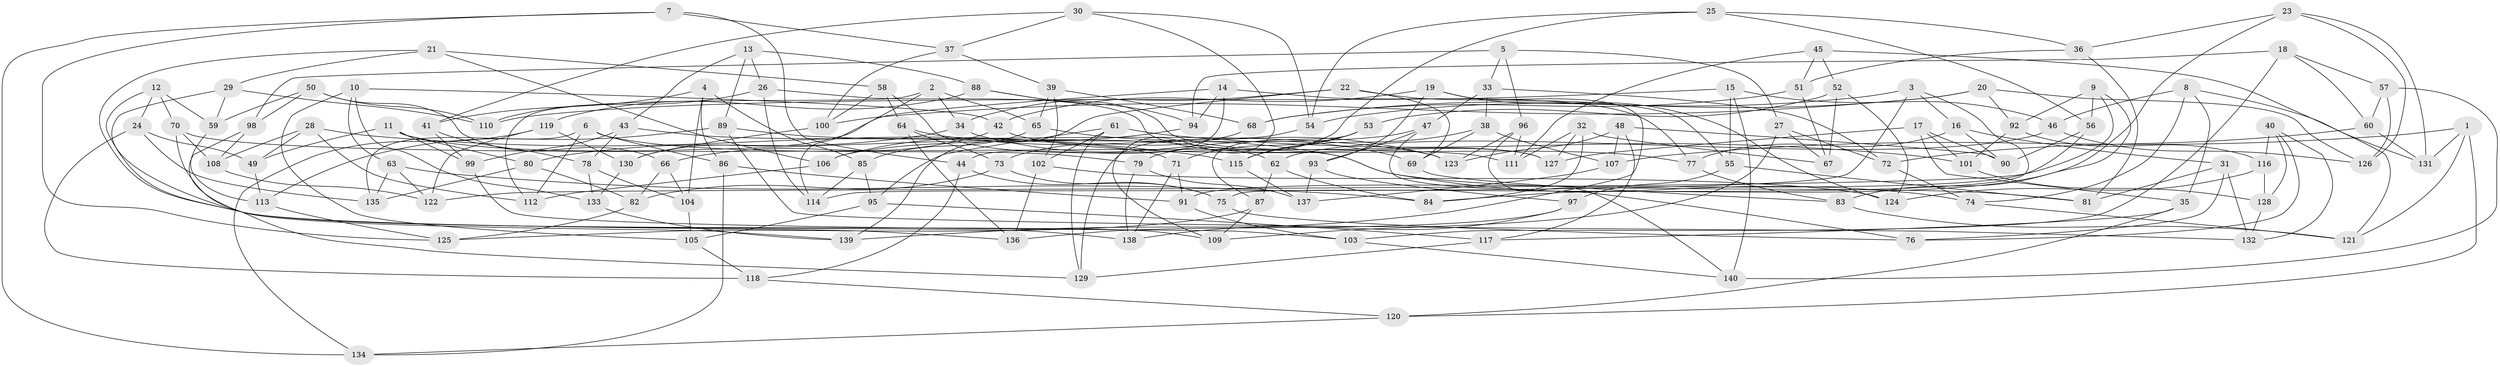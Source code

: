 // coarse degree distribution, {4: 0.4107142857142857, 3: 0.14285714285714285, 5: 0.14285714285714285, 8: 0.08928571428571429, 10: 0.08928571428571429, 13: 0.03571428571428571, 6: 0.017857142857142856, 9: 0.017857142857142856, 7: 0.05357142857142857}
// Generated by graph-tools (version 1.1) at 2025/04/03/04/25 22:04:17]
// undirected, 140 vertices, 280 edges
graph export_dot {
graph [start="1"]
  node [color=gray90,style=filled];
  1;
  2;
  3;
  4;
  5;
  6;
  7;
  8;
  9;
  10;
  11;
  12;
  13;
  14;
  15;
  16;
  17;
  18;
  19;
  20;
  21;
  22;
  23;
  24;
  25;
  26;
  27;
  28;
  29;
  30;
  31;
  32;
  33;
  34;
  35;
  36;
  37;
  38;
  39;
  40;
  41;
  42;
  43;
  44;
  45;
  46;
  47;
  48;
  49;
  50;
  51;
  52;
  53;
  54;
  55;
  56;
  57;
  58;
  59;
  60;
  61;
  62;
  63;
  64;
  65;
  66;
  67;
  68;
  69;
  70;
  71;
  72;
  73;
  74;
  75;
  76;
  77;
  78;
  79;
  80;
  81;
  82;
  83;
  84;
  85;
  86;
  87;
  88;
  89;
  90;
  91;
  92;
  93;
  94;
  95;
  96;
  97;
  98;
  99;
  100;
  101;
  102;
  103;
  104;
  105;
  106;
  107;
  108;
  109;
  110;
  111;
  112;
  113;
  114;
  115;
  116;
  117;
  118;
  119;
  120;
  121;
  122;
  123;
  124;
  125;
  126;
  127;
  128;
  129;
  130;
  131;
  132;
  133;
  134;
  135;
  136;
  137;
  138;
  139;
  140;
  1 -- 107;
  1 -- 120;
  1 -- 131;
  1 -- 121;
  2 -- 34;
  2 -- 114;
  2 -- 112;
  2 -- 65;
  3 -- 114;
  3 -- 75;
  3 -- 16;
  3 -- 54;
  4 -- 41;
  4 -- 86;
  4 -- 85;
  4 -- 104;
  5 -- 27;
  5 -- 33;
  5 -- 98;
  5 -- 96;
  6 -- 135;
  6 -- 112;
  6 -- 86;
  6 -- 79;
  7 -- 134;
  7 -- 37;
  7 -- 44;
  7 -- 125;
  8 -- 46;
  8 -- 131;
  8 -- 35;
  8 -- 74;
  9 -- 122;
  9 -- 56;
  9 -- 83;
  9 -- 92;
  10 -- 42;
  10 -- 105;
  10 -- 63;
  10 -- 133;
  11 -- 62;
  11 -- 99;
  11 -- 80;
  11 -- 49;
  12 -- 70;
  12 -- 24;
  12 -- 59;
  12 -- 138;
  13 -- 26;
  13 -- 88;
  13 -- 43;
  13 -- 89;
  14 -- 77;
  14 -- 94;
  14 -- 44;
  14 -- 130;
  15 -- 140;
  15 -- 46;
  15 -- 110;
  15 -- 55;
  16 -- 77;
  16 -- 90;
  16 -- 31;
  17 -- 90;
  17 -- 127;
  17 -- 35;
  17 -- 101;
  18 -- 57;
  18 -- 60;
  18 -- 103;
  18 -- 94;
  19 -- 124;
  19 -- 42;
  19 -- 93;
  19 -- 139;
  20 -- 92;
  20 -- 126;
  20 -- 68;
  20 -- 100;
  21 -- 106;
  21 -- 58;
  21 -- 29;
  21 -- 109;
  22 -- 55;
  22 -- 34;
  22 -- 139;
  22 -- 69;
  23 -- 126;
  23 -- 36;
  23 -- 84;
  23 -- 131;
  24 -- 135;
  24 -- 118;
  24 -- 49;
  25 -- 56;
  25 -- 36;
  25 -- 54;
  25 -- 79;
  26 -- 110;
  26 -- 127;
  26 -- 114;
  27 -- 72;
  27 -- 67;
  27 -- 109;
  28 -- 108;
  28 -- 49;
  28 -- 115;
  28 -- 112;
  29 -- 136;
  29 -- 59;
  29 -- 110;
  30 -- 37;
  30 -- 41;
  30 -- 109;
  30 -- 54;
  31 -- 81;
  31 -- 132;
  31 -- 76;
  32 -- 67;
  32 -- 84;
  32 -- 111;
  32 -- 127;
  33 -- 72;
  33 -- 47;
  33 -- 38;
  34 -- 80;
  34 -- 69;
  35 -- 120;
  35 -- 117;
  36 -- 81;
  36 -- 51;
  37 -- 100;
  37 -- 39;
  38 -- 107;
  38 -- 115;
  38 -- 69;
  39 -- 102;
  39 -- 65;
  39 -- 68;
  40 -- 76;
  40 -- 128;
  40 -- 132;
  40 -- 116;
  41 -- 99;
  41 -- 78;
  42 -- 66;
  42 -- 77;
  43 -- 99;
  43 -- 71;
  43 -- 78;
  44 -- 75;
  44 -- 118;
  45 -- 51;
  45 -- 111;
  45 -- 52;
  45 -- 121;
  46 -- 126;
  46 -- 62;
  47 -- 106;
  47 -- 93;
  47 -- 76;
  48 -- 90;
  48 -- 117;
  48 -- 123;
  48 -- 107;
  49 -- 113;
  50 -- 98;
  50 -- 66;
  50 -- 110;
  50 -- 59;
  51 -- 68;
  51 -- 67;
  52 -- 124;
  52 -- 53;
  52 -- 67;
  53 -- 71;
  53 -- 115;
  53 -- 87;
  54 -- 129;
  55 -- 97;
  55 -- 81;
  56 -- 91;
  56 -- 90;
  57 -- 140;
  57 -- 126;
  57 -- 60;
  58 -- 64;
  58 -- 100;
  58 -- 74;
  59 -- 113;
  60 -- 72;
  60 -- 131;
  61 -- 101;
  61 -- 102;
  61 -- 95;
  61 -- 129;
  62 -- 84;
  62 -- 87;
  63 -- 84;
  63 -- 135;
  63 -- 122;
  64 -- 73;
  64 -- 136;
  64 -- 81;
  65 -- 85;
  65 -- 123;
  66 -- 104;
  66 -- 82;
  68 -- 73;
  69 -- 83;
  70 -- 139;
  70 -- 108;
  70 -- 111;
  71 -- 138;
  71 -- 91;
  72 -- 74;
  73 -- 75;
  73 -- 82;
  74 -- 121;
  75 -- 76;
  77 -- 83;
  78 -- 104;
  78 -- 133;
  79 -- 137;
  79 -- 138;
  80 -- 135;
  80 -- 82;
  82 -- 125;
  83 -- 121;
  85 -- 95;
  85 -- 114;
  86 -- 91;
  86 -- 134;
  87 -- 109;
  87 -- 125;
  88 -- 94;
  88 -- 119;
  88 -- 127;
  89 -- 123;
  89 -- 132;
  89 -- 113;
  91 -- 103;
  92 -- 116;
  92 -- 101;
  93 -- 137;
  93 -- 97;
  94 -- 106;
  95 -- 105;
  95 -- 117;
  96 -- 111;
  96 -- 140;
  96 -- 123;
  97 -- 138;
  97 -- 136;
  98 -- 108;
  98 -- 129;
  99 -- 103;
  100 -- 130;
  101 -- 128;
  102 -- 136;
  102 -- 124;
  103 -- 140;
  104 -- 105;
  105 -- 118;
  106 -- 112;
  107 -- 137;
  108 -- 122;
  113 -- 125;
  115 -- 137;
  116 -- 124;
  116 -- 128;
  117 -- 129;
  118 -- 120;
  119 -- 134;
  119 -- 122;
  119 -- 130;
  120 -- 134;
  128 -- 132;
  130 -- 133;
  133 -- 139;
}
